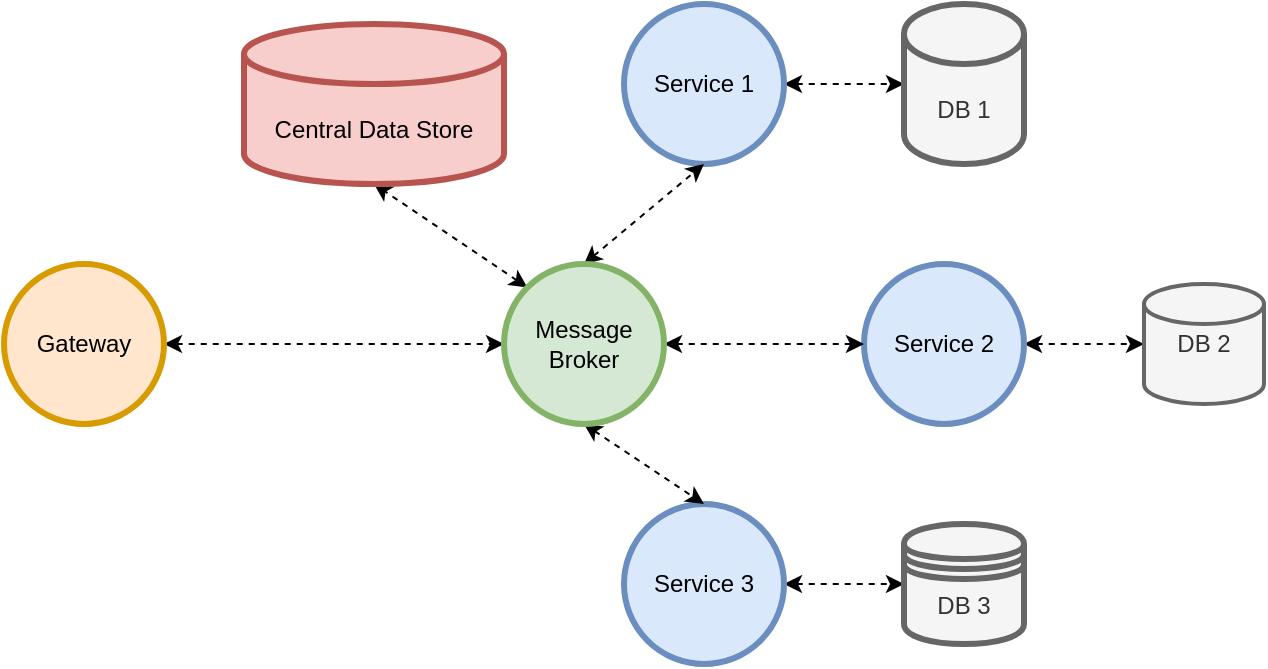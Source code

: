<mxfile version="15.4.0" type="device" pages="3"><diagram id="Y3z3eCn58XSZvzGhQI0e" name="architecture"><mxGraphModel dx="1956" dy="892" grid="1" gridSize="10" guides="1" tooltips="1" connect="1" arrows="1" fold="1" page="1" pageScale="1" pageWidth="850" pageHeight="1100" math="0" shadow="0"><root><mxCell id="0"/><mxCell id="1" parent="0"/><mxCell id="p_PcOSI_sbwc9Ag3HwOs-21" style="edgeStyle=none;rounded=0;orthogonalLoop=1;jettySize=auto;html=1;exitX=1;exitY=0.5;exitDx=0;exitDy=0;entryX=0;entryY=0.5;entryDx=0;entryDy=0;dashed=1;startArrow=classic;startFill=1;" parent="1" source="p_PcOSI_sbwc9Ag3HwOs-1" target="p_PcOSI_sbwc9Ag3HwOs-6" edge="1"><mxGeometry relative="1" as="geometry"/></mxCell><mxCell id="p_PcOSI_sbwc9Ag3HwOs-1" value="Gateway" style="ellipse;whiteSpace=wrap;html=1;aspect=fixed;strokeWidth=3;fillColor=#ffe6cc;strokeColor=#d79b00;" parent="1" vertex="1"><mxGeometry y="390" width="80" height="80" as="geometry"/></mxCell><mxCell id="p_PcOSI_sbwc9Ag3HwOs-27" style="edgeStyle=none;rounded=0;orthogonalLoop=1;jettySize=auto;html=1;exitX=1;exitY=0.5;exitDx=0;exitDy=0;entryX=0;entryY=0.5;entryDx=0;entryDy=0;entryPerimeter=0;dashed=1;startArrow=classic;startFill=1;" parent="1" source="p_PcOSI_sbwc9Ag3HwOs-2" target="p_PcOSI_sbwc9Ag3HwOs-7" edge="1"><mxGeometry relative="1" as="geometry"/></mxCell><mxCell id="p_PcOSI_sbwc9Ag3HwOs-2" value="Service 1" style="ellipse;whiteSpace=wrap;html=1;aspect=fixed;strokeWidth=3;fillColor=#dae8fc;strokeColor=#6c8ebf;" parent="1" vertex="1"><mxGeometry x="310" y="260" width="80" height="80" as="geometry"/></mxCell><mxCell id="p_PcOSI_sbwc9Ag3HwOs-18" style="edgeStyle=none;rounded=0;orthogonalLoop=1;jettySize=auto;html=1;exitX=1;exitY=0.5;exitDx=0;exitDy=0;entryX=0;entryY=0.5;entryDx=0;entryDy=0;entryPerimeter=0;dashed=1;startArrow=classic;startFill=1;" parent="1" source="p_PcOSI_sbwc9Ag3HwOs-4" target="p_PcOSI_sbwc9Ag3HwOs-8" edge="1"><mxGeometry relative="1" as="geometry"/></mxCell><mxCell id="p_PcOSI_sbwc9Ag3HwOs-4" value="Service 2" style="ellipse;whiteSpace=wrap;html=1;aspect=fixed;strokeWidth=3;fillColor=#dae8fc;strokeColor=#6c8ebf;" parent="1" vertex="1"><mxGeometry x="430" y="390" width="80" height="80" as="geometry"/></mxCell><mxCell id="p_PcOSI_sbwc9Ag3HwOs-24" style="edgeStyle=none;rounded=0;orthogonalLoop=1;jettySize=auto;html=1;exitX=1;exitY=0.5;exitDx=0;exitDy=0;entryX=0;entryY=0.5;entryDx=0;entryDy=0;dashed=1;startArrow=classic;startFill=1;" parent="1" source="p_PcOSI_sbwc9Ag3HwOs-5" target="p_PcOSI_sbwc9Ag3HwOs-9" edge="1"><mxGeometry relative="1" as="geometry"/></mxCell><mxCell id="p_PcOSI_sbwc9Ag3HwOs-5" value="Service 3" style="ellipse;whiteSpace=wrap;html=1;aspect=fixed;strokeWidth=3;fillColor=#dae8fc;strokeColor=#6c8ebf;" parent="1" vertex="1"><mxGeometry x="310" y="510" width="80" height="80" as="geometry"/></mxCell><mxCell id="p_PcOSI_sbwc9Ag3HwOs-13" style="rounded=0;orthogonalLoop=1;jettySize=auto;html=1;exitX=0.5;exitY=0;exitDx=0;exitDy=0;entryX=0.5;entryY=1;entryDx=0;entryDy=0;startArrow=classic;startFill=1;dashed=1;" parent="1" source="p_PcOSI_sbwc9Ag3HwOs-6" target="p_PcOSI_sbwc9Ag3HwOs-2" edge="1"><mxGeometry relative="1" as="geometry"/></mxCell><mxCell id="p_PcOSI_sbwc9Ag3HwOs-14" style="edgeStyle=none;rounded=0;orthogonalLoop=1;jettySize=auto;html=1;exitX=1;exitY=0.5;exitDx=0;exitDy=0;entryX=0;entryY=0.5;entryDx=0;entryDy=0;dashed=1;startArrow=classic;startFill=1;" parent="1" source="p_PcOSI_sbwc9Ag3HwOs-6" target="p_PcOSI_sbwc9Ag3HwOs-4" edge="1"><mxGeometry relative="1" as="geometry"/></mxCell><mxCell id="p_PcOSI_sbwc9Ag3HwOs-15" style="edgeStyle=none;rounded=0;orthogonalLoop=1;jettySize=auto;html=1;exitX=0.5;exitY=1;exitDx=0;exitDy=0;entryX=0.5;entryY=0;entryDx=0;entryDy=0;dashed=1;startArrow=classic;startFill=1;" parent="1" source="p_PcOSI_sbwc9Ag3HwOs-6" target="p_PcOSI_sbwc9Ag3HwOs-5" edge="1"><mxGeometry relative="1" as="geometry"/></mxCell><mxCell id="p_PcOSI_sbwc9Ag3HwOs-23" style="edgeStyle=none;rounded=0;orthogonalLoop=1;jettySize=auto;html=1;exitX=0;exitY=0;exitDx=0;exitDy=0;entryX=0.5;entryY=1;entryDx=0;entryDy=0;entryPerimeter=0;dashed=1;startArrow=classic;startFill=1;" parent="1" source="p_PcOSI_sbwc9Ag3HwOs-6" target="p_PcOSI_sbwc9Ag3HwOs-22" edge="1"><mxGeometry relative="1" as="geometry"/></mxCell><mxCell id="p_PcOSI_sbwc9Ag3HwOs-6" value="Message&lt;br&gt;Broker" style="ellipse;whiteSpace=wrap;html=1;aspect=fixed;strokeWidth=3;fillColor=#d5e8d4;strokeColor=#82b366;" parent="1" vertex="1"><mxGeometry x="250" y="390" width="80" height="80" as="geometry"/></mxCell><mxCell id="p_PcOSI_sbwc9Ag3HwOs-7" value="DB 1" style="shape=cylinder3;whiteSpace=wrap;html=1;boundedLbl=1;backgroundOutline=1;size=15;strokeWidth=3;fillColor=#f5f5f5;strokeColor=#666666;fontColor=#333333;" parent="1" vertex="1"><mxGeometry x="450" y="260" width="60" height="80" as="geometry"/></mxCell><mxCell id="p_PcOSI_sbwc9Ag3HwOs-8" value="DB 2" style="strokeWidth=2;html=1;shape=mxgraph.flowchart.database;whiteSpace=wrap;fillColor=#f5f5f5;strokeColor=#666666;fontColor=#333333;" parent="1" vertex="1"><mxGeometry x="570" y="400" width="60" height="60" as="geometry"/></mxCell><mxCell id="p_PcOSI_sbwc9Ag3HwOs-9" value="DB 3" style="shape=datastore;whiteSpace=wrap;html=1;strokeWidth=3;fillColor=#f5f5f5;strokeColor=#666666;fontColor=#333333;" parent="1" vertex="1"><mxGeometry x="450" y="520" width="60" height="60" as="geometry"/></mxCell><mxCell id="p_PcOSI_sbwc9Ag3HwOs-22" value="Central Data Store" style="shape=cylinder3;whiteSpace=wrap;html=1;boundedLbl=1;backgroundOutline=1;size=15;strokeWidth=3;fillColor=#f8cecc;strokeColor=#b85450;" parent="1" vertex="1"><mxGeometry x="120" y="270" width="130" height="80" as="geometry"/></mxCell></root></mxGraphModel></diagram><diagram id="hj3dNeGCTmkyyw1xGAzw" name="tree"><mxGraphModel dx="1106" dy="892" grid="1" gridSize="10" guides="1" tooltips="1" connect="1" arrows="1" fold="1" page="1" pageScale="1" pageWidth="850" pageHeight="1100" math="0" shadow="0"><root><mxCell id="uUubrYneESNMdnRlK2jH-0"/><mxCell id="uUubrYneESNMdnRlK2jH-1" parent="uUubrYneESNMdnRlK2jH-0"/><mxCell id="zH6DtB45Hqo3_WZ8zrWu-1" style="edgeStyle=none;rounded=0;orthogonalLoop=1;jettySize=auto;html=1;exitX=1;exitY=0;exitDx=0;exitDy=0;entryX=0;entryY=0.5;entryDx=0;entryDy=0;" parent="uUubrYneESNMdnRlK2jH-1" source="ArHHH5d-YpLKeIdmEF9V-0" target="ArHHH5d-YpLKeIdmEF9V-1" edge="1"><mxGeometry relative="1" as="geometry"/></mxCell><mxCell id="zH6DtB45Hqo3_WZ8zrWu-4" style="edgeStyle=none;rounded=0;orthogonalLoop=1;jettySize=auto;html=1;exitX=1;exitY=1;exitDx=0;exitDy=0;entryX=0;entryY=0.5;entryDx=0;entryDy=0;" parent="uUubrYneESNMdnRlK2jH-1" source="ArHHH5d-YpLKeIdmEF9V-0" target="ArHHH5d-YpLKeIdmEF9V-4" edge="1"><mxGeometry relative="1" as="geometry"/></mxCell><mxCell id="ArHHH5d-YpLKeIdmEF9V-0" value="service 0" style="ellipse;whiteSpace=wrap;html=1;aspect=fixed;strokeWidth=3;fillColor=#f5f5f5;strokeColor=#666666;fontColor=#333333;" parent="uUubrYneESNMdnRlK2jH-1" vertex="1"><mxGeometry x="120" y="360" width="80" height="80" as="geometry"/></mxCell><mxCell id="zH6DtB45Hqo3_WZ8zrWu-2" style="edgeStyle=none;rounded=0;orthogonalLoop=1;jettySize=auto;html=1;exitX=1;exitY=0;exitDx=0;exitDy=0;entryX=0;entryY=0.5;entryDx=0;entryDy=0;" parent="uUubrYneESNMdnRlK2jH-1" source="ArHHH5d-YpLKeIdmEF9V-1" target="ArHHH5d-YpLKeIdmEF9V-5" edge="1"><mxGeometry relative="1" as="geometry"/></mxCell><mxCell id="zH6DtB45Hqo3_WZ8zrWu-3" style="edgeStyle=none;rounded=0;orthogonalLoop=1;jettySize=auto;html=1;exitX=1;exitY=1;exitDx=0;exitDy=0;entryX=0;entryY=0.5;entryDx=0;entryDy=0;" parent="uUubrYneESNMdnRlK2jH-1" source="ArHHH5d-YpLKeIdmEF9V-1" target="ArHHH5d-YpLKeIdmEF9V-6" edge="1"><mxGeometry relative="1" as="geometry"/></mxCell><mxCell id="ArHHH5d-YpLKeIdmEF9V-1" value="service 1" style="ellipse;whiteSpace=wrap;html=1;aspect=fixed;strokeWidth=3;fillColor=#ffe6cc;strokeColor=#d79b00;" parent="uUubrYneESNMdnRlK2jH-1" vertex="1"><mxGeometry x="280" y="280" width="80" height="80" as="geometry"/></mxCell><mxCell id="zH6DtB45Hqo3_WZ8zrWu-5" style="edgeStyle=none;rounded=0;orthogonalLoop=1;jettySize=auto;html=1;exitX=1;exitY=1;exitDx=0;exitDy=0;entryX=0;entryY=0.5;entryDx=0;entryDy=0;" parent="uUubrYneESNMdnRlK2jH-1" source="ArHHH5d-YpLKeIdmEF9V-4" target="ArHHH5d-YpLKeIdmEF9V-7" edge="1"><mxGeometry relative="1" as="geometry"/></mxCell><mxCell id="ArHHH5d-YpLKeIdmEF9V-4" value="service 4" style="ellipse;whiteSpace=wrap;html=1;aspect=fixed;strokeWidth=3;fillColor=#d5e8d4;strokeColor=#82b366;" parent="uUubrYneESNMdnRlK2jH-1" vertex="1"><mxGeometry x="280" y="440" width="80" height="80" as="geometry"/></mxCell><mxCell id="ArHHH5d-YpLKeIdmEF9V-5" value="service 2" style="ellipse;whiteSpace=wrap;html=1;aspect=fixed;strokeWidth=3;fillColor=#dae8fc;strokeColor=#6c8ebf;" parent="uUubrYneESNMdnRlK2jH-1" vertex="1"><mxGeometry x="440" y="200" width="80" height="80" as="geometry"/></mxCell><mxCell id="ArHHH5d-YpLKeIdmEF9V-6" value="service 3" style="ellipse;whiteSpace=wrap;html=1;aspect=fixed;strokeWidth=3;fillColor=#f8cecc;strokeColor=#b85450;" parent="uUubrYneESNMdnRlK2jH-1" vertex="1"><mxGeometry x="440" y="350" width="80" height="80" as="geometry"/></mxCell><mxCell id="ArHHH5d-YpLKeIdmEF9V-7" value="service 5" style="ellipse;whiteSpace=wrap;html=1;aspect=fixed;strokeWidth=3;fillColor=#fff2cc;strokeColor=#d6b656;" parent="uUubrYneESNMdnRlK2jH-1" vertex="1"><mxGeometry x="440" y="520" width="80" height="80" as="geometry"/></mxCell><mxCell id="hIzKSRqsLui36tNe_czd-1" value="1." style="text;html=1;strokeColor=none;fillColor=none;align=center;verticalAlign=middle;whiteSpace=wrap;rounded=0;" parent="uUubrYneESNMdnRlK2jH-1" vertex="1"><mxGeometry x="190" y="320" width="60" height="30" as="geometry"/></mxCell><mxCell id="hIzKSRqsLui36tNe_czd-2" value="5." style="text;html=1;strokeColor=none;fillColor=none;align=center;verticalAlign=middle;whiteSpace=wrap;rounded=0;" parent="uUubrYneESNMdnRlK2jH-1" vertex="1"><mxGeometry x="370" y="500" width="60" height="30" as="geometry"/></mxCell><mxCell id="hIzKSRqsLui36tNe_czd-3" value="2." style="text;html=1;strokeColor=none;fillColor=none;align=center;verticalAlign=middle;whiteSpace=wrap;rounded=0;" parent="uUubrYneESNMdnRlK2jH-1" vertex="1"><mxGeometry x="360" y="240" width="60" height="30" as="geometry"/></mxCell><mxCell id="hIzKSRqsLui36tNe_czd-4" value="3." style="text;html=1;strokeColor=none;fillColor=none;align=center;verticalAlign=middle;whiteSpace=wrap;rounded=0;" parent="uUubrYneESNMdnRlK2jH-1" vertex="1"><mxGeometry x="360" y="340" width="60" height="30" as="geometry"/></mxCell><mxCell id="hIzKSRqsLui36tNe_czd-5" value="4." style="text;html=1;strokeColor=none;fillColor=none;align=center;verticalAlign=middle;whiteSpace=wrap;rounded=0;" parent="uUubrYneESNMdnRlK2jH-1" vertex="1"><mxGeometry x="210" y="420" width="60" height="30" as="geometry"/></mxCell></root></mxGraphModel></diagram><diagram id="m-m866mEj92Aw3NbZZXz" name="flatten"><mxGraphModel dx="1106" dy="892" grid="1" gridSize="10" guides="1" tooltips="1" connect="1" arrows="1" fold="1" page="1" pageScale="1" pageWidth="850" pageHeight="1100" math="0" shadow="0"><root><mxCell id="Wy2KFrJTv_hWdqQjeaoM-0"/><mxCell id="Wy2KFrJTv_hWdqQjeaoM-1" parent="Wy2KFrJTv_hWdqQjeaoM-0"/><mxCell id="icS2KzI8RidVpjQXHGvb-5" style="rounded=0;orthogonalLoop=1;jettySize=auto;html=1;exitX=0;exitY=0.5;exitDx=0;exitDy=0;entryX=0;entryY=0.5;entryDx=0;entryDy=0;dashed=1;" parent="Wy2KFrJTv_hWdqQjeaoM-1" source="Wy2KFrJTv_hWdqQjeaoM-2" target="icS2KzI8RidVpjQXHGvb-0" edge="1"><mxGeometry relative="1" as="geometry"/></mxCell><mxCell id="icS2KzI8RidVpjQXHGvb-6" style="edgeStyle=none;rounded=0;orthogonalLoop=1;jettySize=auto;html=1;exitX=1;exitY=0.5;exitDx=0;exitDy=0;entryX=1;entryY=0.5;entryDx=0;entryDy=0;dashed=1;" parent="Wy2KFrJTv_hWdqQjeaoM-1" source="Wy2KFrJTv_hWdqQjeaoM-2" target="icS2KzI8RidVpjQXHGvb-4" edge="1"><mxGeometry relative="1" as="geometry"/></mxCell><mxCell id="Wy2KFrJTv_hWdqQjeaoM-2" value="transaction" style="ellipse;whiteSpace=wrap;html=1;aspect=fixed;strokeWidth=3;fillColor=#f5f5f5;strokeColor=#666666;fontColor=#333333;" parent="Wy2KFrJTv_hWdqQjeaoM-1" vertex="1"><mxGeometry x="310" y="260" width="80" height="80" as="geometry"/></mxCell><mxCell id="icS2KzI8RidVpjQXHGvb-7" style="edgeStyle=none;rounded=0;orthogonalLoop=1;jettySize=auto;html=1;exitX=1;exitY=0.5;exitDx=0;exitDy=0;entryX=0;entryY=0.5;entryDx=0;entryDy=0;" parent="Wy2KFrJTv_hWdqQjeaoM-1" source="icS2KzI8RidVpjQXHGvb-0" target="icS2KzI8RidVpjQXHGvb-1" edge="1"><mxGeometry relative="1" as="geometry"/></mxCell><mxCell id="icS2KzI8RidVpjQXHGvb-0" value="Session 1" style="ellipse;whiteSpace=wrap;html=1;aspect=fixed;strokeWidth=3;fillColor=#ffe6cc;strokeColor=#d79b00;" parent="Wy2KFrJTv_hWdqQjeaoM-1" vertex="1"><mxGeometry x="80" y="440" width="80" height="80" as="geometry"/></mxCell><mxCell id="icS2KzI8RidVpjQXHGvb-8" style="edgeStyle=none;rounded=0;orthogonalLoop=1;jettySize=auto;html=1;exitX=1;exitY=0.5;exitDx=0;exitDy=0;entryX=0;entryY=0.5;entryDx=0;entryDy=0;" parent="Wy2KFrJTv_hWdqQjeaoM-1" source="icS2KzI8RidVpjQXHGvb-1" target="icS2KzI8RidVpjQXHGvb-2" edge="1"><mxGeometry relative="1" as="geometry"/></mxCell><mxCell id="icS2KzI8RidVpjQXHGvb-1" value="Session 2" style="ellipse;whiteSpace=wrap;html=1;aspect=fixed;strokeWidth=3;fillColor=#dae8fc;strokeColor=#6c8ebf;" parent="Wy2KFrJTv_hWdqQjeaoM-1" vertex="1"><mxGeometry x="200" y="440" width="80" height="80" as="geometry"/></mxCell><mxCell id="icS2KzI8RidVpjQXHGvb-9" style="edgeStyle=none;rounded=0;orthogonalLoop=1;jettySize=auto;html=1;exitX=1;exitY=0.5;exitDx=0;exitDy=0;entryX=0;entryY=0.5;entryDx=0;entryDy=0;" parent="Wy2KFrJTv_hWdqQjeaoM-1" source="icS2KzI8RidVpjQXHGvb-2" target="icS2KzI8RidVpjQXHGvb-3" edge="1"><mxGeometry relative="1" as="geometry"/></mxCell><mxCell id="icS2KzI8RidVpjQXHGvb-2" value="Session 3" style="ellipse;whiteSpace=wrap;html=1;aspect=fixed;strokeWidth=3;fillColor=#f8cecc;strokeColor=#b85450;" parent="Wy2KFrJTv_hWdqQjeaoM-1" vertex="1"><mxGeometry x="320" y="440" width="80" height="80" as="geometry"/></mxCell><mxCell id="icS2KzI8RidVpjQXHGvb-10" style="edgeStyle=none;rounded=0;orthogonalLoop=1;jettySize=auto;html=1;exitX=1;exitY=0.5;exitDx=0;exitDy=0;entryX=0;entryY=0.5;entryDx=0;entryDy=0;" parent="Wy2KFrJTv_hWdqQjeaoM-1" source="icS2KzI8RidVpjQXHGvb-3" target="icS2KzI8RidVpjQXHGvb-4" edge="1"><mxGeometry relative="1" as="geometry"/></mxCell><mxCell id="icS2KzI8RidVpjQXHGvb-3" value="Session 4" style="ellipse;whiteSpace=wrap;html=1;aspect=fixed;strokeWidth=3;fillColor=#d5e8d4;strokeColor=#82b366;" parent="Wy2KFrJTv_hWdqQjeaoM-1" vertex="1"><mxGeometry x="440" y="440" width="80" height="80" as="geometry"/></mxCell><mxCell id="icS2KzI8RidVpjQXHGvb-4" value="Session 5" style="ellipse;whiteSpace=wrap;html=1;aspect=fixed;strokeWidth=3;fillColor=#fff2cc;strokeColor=#d6b656;" parent="Wy2KFrJTv_hWdqQjeaoM-1" vertex="1"><mxGeometry x="560" y="440" width="80" height="80" as="geometry"/></mxCell></root></mxGraphModel></diagram></mxfile>